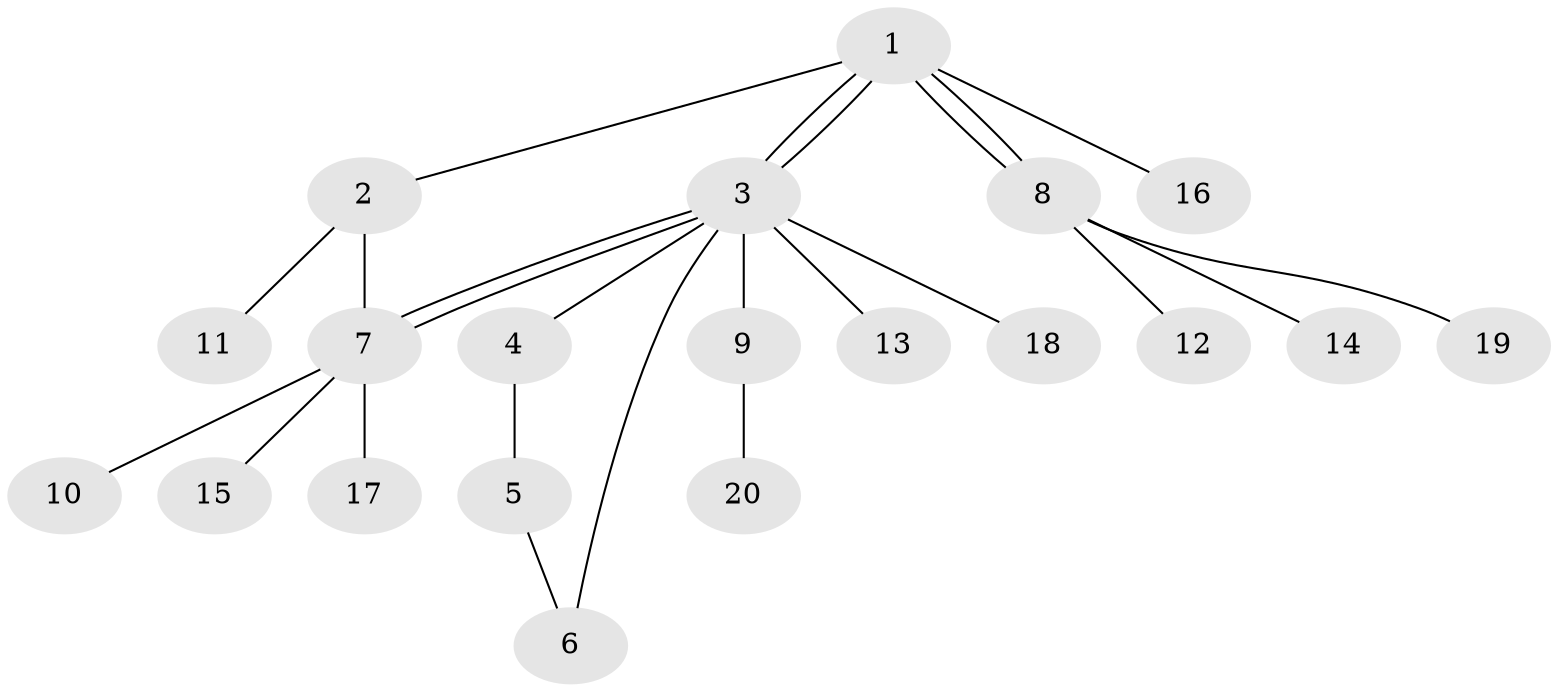 // Generated by graph-tools (version 1.1) at 2025/46/02/15/25 05:46:28]
// undirected, 20 vertices, 24 edges
graph export_dot {
graph [start="1"]
  node [color=gray90,style=filled];
  1;
  2;
  3;
  4;
  5;
  6;
  7;
  8;
  9;
  10;
  11;
  12;
  13;
  14;
  15;
  16;
  17;
  18;
  19;
  20;
  1 -- 2;
  1 -- 3;
  1 -- 3;
  1 -- 8;
  1 -- 8;
  1 -- 16;
  2 -- 7;
  2 -- 11;
  3 -- 4;
  3 -- 6;
  3 -- 7;
  3 -- 7;
  3 -- 9;
  3 -- 13;
  3 -- 18;
  4 -- 5;
  5 -- 6;
  7 -- 10;
  7 -- 15;
  7 -- 17;
  8 -- 12;
  8 -- 14;
  8 -- 19;
  9 -- 20;
}
